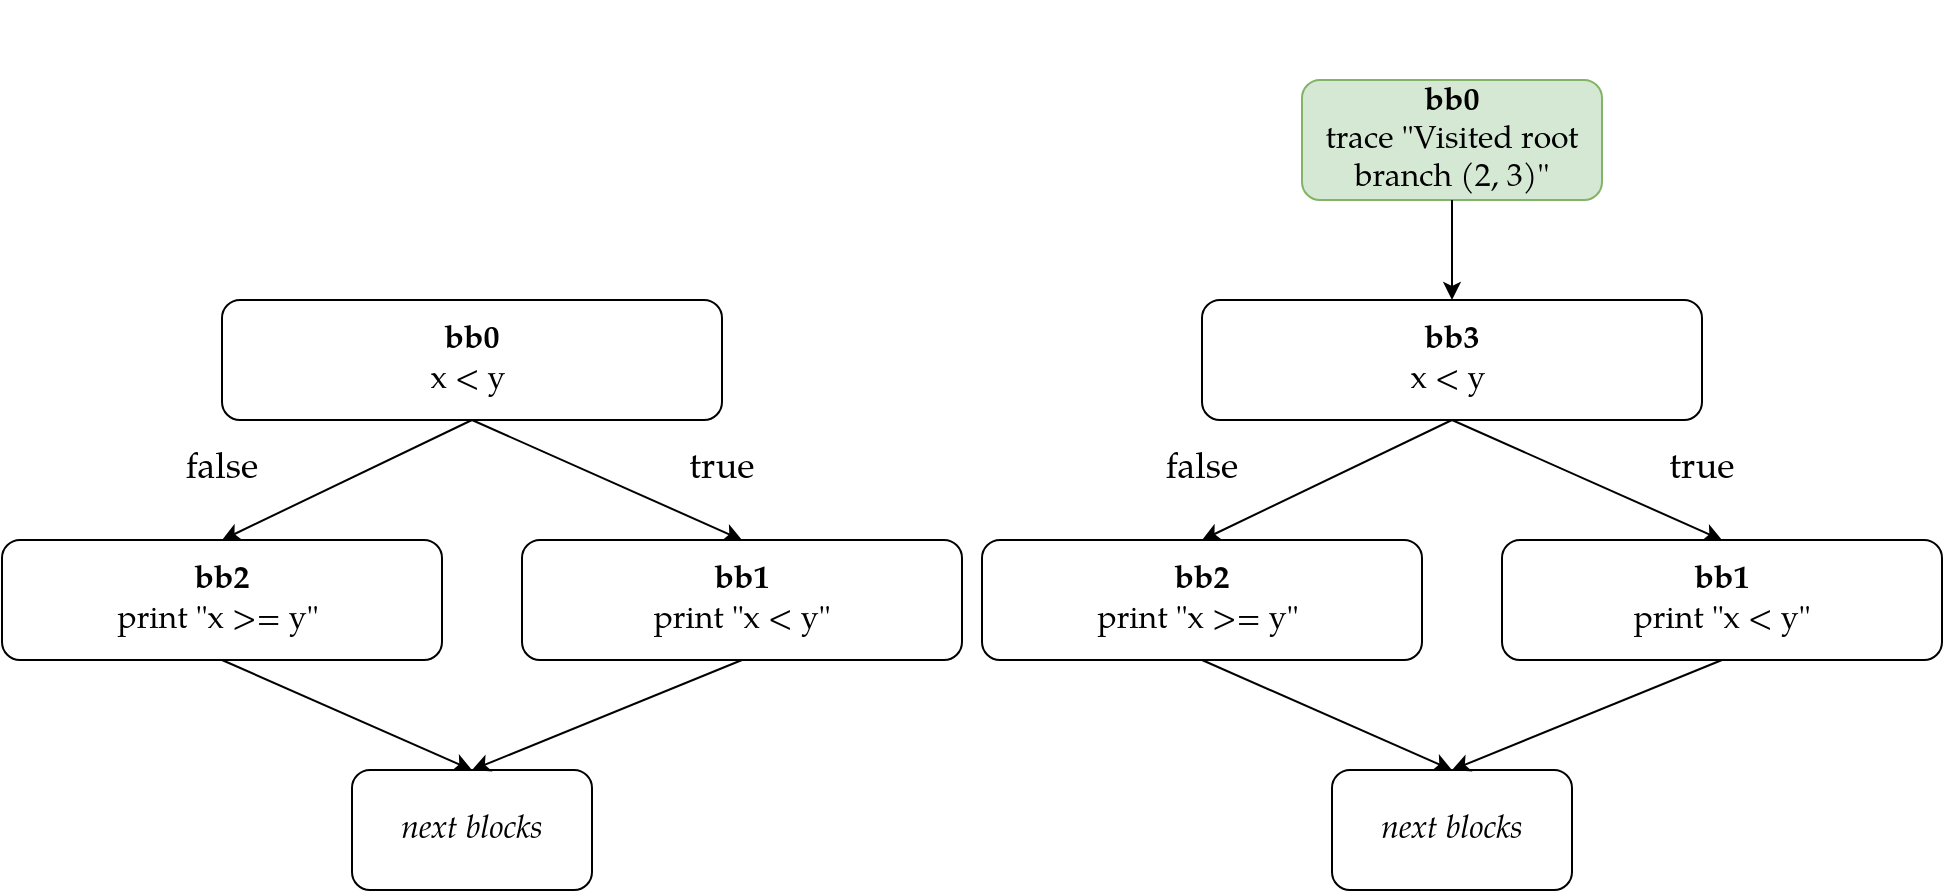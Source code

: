 <mxfile version="16.5.1" type="device"><diagram id="mtKesNsxuVSY4DAXMG3T" name="Page-1"><mxGraphModel dx="1933" dy="997" grid="1" gridSize="10" guides="1" tooltips="1" connect="1" arrows="1" fold="1" page="1" pageScale="1" pageWidth="827" pageHeight="1169" math="0" shadow="0"><root><mxCell id="0"/><mxCell id="1" parent="0"/><mxCell id="v6j9mXJMksomTZe7uBYo-1" value="&lt;font size=&quot;3&quot;&gt;&lt;b&gt;bb0&lt;/b&gt;&lt;br&gt;trace &quot;Visited root branch (2, 3)&quot;&lt;br&gt;&lt;/font&gt;" style="rounded=1;whiteSpace=wrap;html=1;fillColor=#d5e8d4;strokeColor=#82b366;fontFamily=TeX Gyre Pagella;" parent="1" vertex="1"><mxGeometry x="40" y="180" width="150" height="60" as="geometry"/></mxCell><mxCell id="v6j9mXJMksomTZe7uBYo-3" value="" style="endArrow=classic;html=1;rounded=0;fontSize=18;exitX=0.5;exitY=1;exitDx=0;exitDy=0;entryX=0.5;entryY=0;entryDx=0;entryDy=0;fontFamily=TeX Gyre Pagella;" parent="1" source="v6j9mXJMksomTZe7uBYo-1" target="v6j9mXJMksomTZe7uBYo-17" edge="1"><mxGeometry width="50" height="50" relative="1" as="geometry"><mxPoint x="140" y="440" as="sourcePoint"/><mxPoint x="135" y="320" as="targetPoint"/></mxGeometry></mxCell><mxCell id="v6j9mXJMksomTZe7uBYo-12" value="&lt;font size=&quot;3&quot;&gt;&lt;i&gt;next blocks&lt;/i&gt;&lt;br&gt;&lt;/font&gt;" style="rounded=1;whiteSpace=wrap;html=1;fontFamily=TeX Gyre Pagella;" parent="1" vertex="1"><mxGeometry x="55" y="525" width="120" height="60" as="geometry"/></mxCell><mxCell id="v6j9mXJMksomTZe7uBYo-13" value="" style="endArrow=classic;html=1;rounded=0;fontSize=18;exitX=0.5;exitY=1;exitDx=0;exitDy=0;entryX=0.5;entryY=0;entryDx=0;entryDy=0;fontFamily=TeX Gyre Pagella;" parent="1" source="v6j9mXJMksomTZe7uBYo-17" target="v6j9mXJMksomTZe7uBYo-18" edge="1"><mxGeometry width="50" height="50" relative="1" as="geometry"><mxPoint x="135" y="380" as="sourcePoint"/><mxPoint x="135" y="450" as="targetPoint"/></mxGeometry></mxCell><mxCell id="v6j9mXJMksomTZe7uBYo-17" value="&lt;font size=&quot;3&quot;&gt;&lt;b&gt;bb3&lt;/b&gt;&lt;br&gt;x &amp;lt; y&amp;nbsp;&lt;br&gt;&lt;/font&gt;" style="rounded=1;whiteSpace=wrap;html=1;fontFamily=TeX Gyre Pagella;" parent="1" vertex="1"><mxGeometry x="-10" y="290" width="250" height="60" as="geometry"/></mxCell><mxCell id="v6j9mXJMksomTZe7uBYo-18" value="&lt;font size=&quot;3&quot;&gt;&lt;b&gt;bb2&lt;/b&gt;&lt;br&gt;print &quot;x &amp;gt;= y&quot;&amp;nbsp;&lt;br&gt;&lt;/font&gt;" style="rounded=1;whiteSpace=wrap;html=1;fontFamily=TeX Gyre Pagella;" parent="1" vertex="1"><mxGeometry x="-120" y="410" width="220" height="60" as="geometry"/></mxCell><mxCell id="v6j9mXJMksomTZe7uBYo-19" value="" style="endArrow=classic;html=1;rounded=0;fontSize=18;exitX=0.5;exitY=1;exitDx=0;exitDy=0;entryX=0.5;entryY=0;entryDx=0;entryDy=0;fontFamily=TeX Gyre Pagella;" parent="1" source="v6j9mXJMksomTZe7uBYo-18" target="v6j9mXJMksomTZe7uBYo-12" edge="1"><mxGeometry width="50" height="50" relative="1" as="geometry"><mxPoint x="-70" y="680" as="sourcePoint"/><mxPoint x="115" y="525" as="targetPoint"/></mxGeometry></mxCell><mxCell id="v6j9mXJMksomTZe7uBYo-23" value="" style="rounded=0;whiteSpace=wrap;html=1;fontSize=18;fillColor=none;strokeColor=none;fontFamily=TeX Gyre Pagella;" parent="1" vertex="1"><mxGeometry x="200" y="140" width="120" height="10" as="geometry"/></mxCell><mxCell id="s0v0_Ke3-0rXSa0jnAtA-2" value="&lt;font size=&quot;3&quot;&gt;&lt;b&gt;bb1&lt;/b&gt;&lt;br&gt;print &quot;x &amp;lt; y&quot;&lt;br&gt;&lt;/font&gt;" style="rounded=1;whiteSpace=wrap;html=1;fontFamily=TeX Gyre Pagella;" parent="1" vertex="1"><mxGeometry x="140" y="410" width="220" height="60" as="geometry"/></mxCell><mxCell id="s0v0_Ke3-0rXSa0jnAtA-3" value="" style="endArrow=classic;html=1;rounded=0;fontSize=18;exitX=0.5;exitY=1;exitDx=0;exitDy=0;entryX=0.5;entryY=0;entryDx=0;entryDy=0;fontFamily=TeX Gyre Pagella;" parent="1" source="v6j9mXJMksomTZe7uBYo-17" target="s0v0_Ke3-0rXSa0jnAtA-2" edge="1"><mxGeometry width="50" height="50" relative="1" as="geometry"><mxPoint x="440" y="440" as="sourcePoint"/><mxPoint x="490" y="390" as="targetPoint"/></mxGeometry></mxCell><mxCell id="s0v0_Ke3-0rXSa0jnAtA-4" value="false" style="text;html=1;strokeColor=none;fillColor=none;align=center;verticalAlign=middle;whiteSpace=wrap;rounded=0;fontSize=18;fontFamily=TeX Gyre Pagella;" parent="1" vertex="1"><mxGeometry x="-40" y="360" width="60" height="30" as="geometry"/></mxCell><mxCell id="s0v0_Ke3-0rXSa0jnAtA-5" value="true" style="text;html=1;strokeColor=none;fillColor=none;align=center;verticalAlign=middle;whiteSpace=wrap;rounded=0;fontSize=18;fontFamily=TeX Gyre Pagella;" parent="1" vertex="1"><mxGeometry x="210" y="360" width="60" height="30" as="geometry"/></mxCell><mxCell id="s0v0_Ke3-0rXSa0jnAtA-6" value="" style="endArrow=classic;html=1;rounded=0;fontSize=18;exitX=0.5;exitY=1;exitDx=0;exitDy=0;entryX=0.5;entryY=0;entryDx=0;entryDy=0;fontFamily=TeX Gyre Pagella;" parent="1" source="s0v0_Ke3-0rXSa0jnAtA-2" target="v6j9mXJMksomTZe7uBYo-12" edge="1"><mxGeometry width="50" height="50" relative="1" as="geometry"><mxPoint x="210" y="650" as="sourcePoint"/><mxPoint x="260" y="600" as="targetPoint"/></mxGeometry></mxCell><mxCell id="q80jvsXbF7F5Jzxo86wh-1" value="" style="rounded=0;whiteSpace=wrap;html=1;fillColor=none;strokeColor=none;fontFamily=TeX Gyre Pagella;" parent="1" vertex="1"><mxGeometry x="55" y="160" width="120" height="10" as="geometry"/></mxCell><mxCell id="Cor1nFBbsyVssN0_zUNe-3" value="&lt;font size=&quot;3&quot;&gt;&lt;i&gt;next blocks&lt;/i&gt;&lt;br&gt;&lt;/font&gt;" style="rounded=1;whiteSpace=wrap;html=1;fontFamily=TeX Gyre Pagella;" vertex="1" parent="1"><mxGeometry x="-435" y="525" width="120" height="60" as="geometry"/></mxCell><mxCell id="Cor1nFBbsyVssN0_zUNe-4" value="" style="endArrow=classic;html=1;rounded=0;fontSize=18;exitX=0.5;exitY=1;exitDx=0;exitDy=0;entryX=0.5;entryY=0;entryDx=0;entryDy=0;fontFamily=TeX Gyre Pagella;" edge="1" parent="1" source="Cor1nFBbsyVssN0_zUNe-5" target="Cor1nFBbsyVssN0_zUNe-6"><mxGeometry width="50" height="50" relative="1" as="geometry"><mxPoint x="-355" y="380" as="sourcePoint"/><mxPoint x="-355" y="450" as="targetPoint"/></mxGeometry></mxCell><mxCell id="Cor1nFBbsyVssN0_zUNe-5" value="&lt;font size=&quot;3&quot;&gt;&lt;b&gt;bb0&lt;/b&gt;&lt;br&gt;x &amp;lt; y&amp;nbsp;&lt;br&gt;&lt;/font&gt;" style="rounded=1;whiteSpace=wrap;html=1;fontFamily=TeX Gyre Pagella;" vertex="1" parent="1"><mxGeometry x="-500" y="290" width="250" height="60" as="geometry"/></mxCell><mxCell id="Cor1nFBbsyVssN0_zUNe-6" value="&lt;font size=&quot;3&quot;&gt;&lt;b&gt;bb2&lt;/b&gt;&lt;br&gt;print &quot;x &amp;gt;= y&quot;&amp;nbsp;&lt;br&gt;&lt;/font&gt;" style="rounded=1;whiteSpace=wrap;html=1;fontFamily=TeX Gyre Pagella;" vertex="1" parent="1"><mxGeometry x="-610" y="410" width="220" height="60" as="geometry"/></mxCell><mxCell id="Cor1nFBbsyVssN0_zUNe-7" value="" style="endArrow=classic;html=1;rounded=0;fontSize=18;exitX=0.5;exitY=1;exitDx=0;exitDy=0;entryX=0.5;entryY=0;entryDx=0;entryDy=0;fontFamily=TeX Gyre Pagella;" edge="1" parent="1" source="Cor1nFBbsyVssN0_zUNe-6" target="Cor1nFBbsyVssN0_zUNe-3"><mxGeometry width="50" height="50" relative="1" as="geometry"><mxPoint x="-560" y="680" as="sourcePoint"/><mxPoint x="-375" y="525" as="targetPoint"/></mxGeometry></mxCell><mxCell id="Cor1nFBbsyVssN0_zUNe-8" value="&lt;font size=&quot;3&quot;&gt;&lt;b&gt;bb1&lt;/b&gt;&lt;br&gt;print &quot;x &amp;lt; y&quot;&lt;br&gt;&lt;/font&gt;" style="rounded=1;whiteSpace=wrap;html=1;fontFamily=TeX Gyre Pagella;" vertex="1" parent="1"><mxGeometry x="-350" y="410" width="220" height="60" as="geometry"/></mxCell><mxCell id="Cor1nFBbsyVssN0_zUNe-9" value="" style="endArrow=classic;html=1;rounded=0;fontSize=18;exitX=0.5;exitY=1;exitDx=0;exitDy=0;entryX=0.5;entryY=0;entryDx=0;entryDy=0;fontFamily=TeX Gyre Pagella;" edge="1" parent="1" source="Cor1nFBbsyVssN0_zUNe-5" target="Cor1nFBbsyVssN0_zUNe-8"><mxGeometry width="50" height="50" relative="1" as="geometry"><mxPoint x="-50" y="440" as="sourcePoint"/><mxPoint y="390" as="targetPoint"/></mxGeometry></mxCell><mxCell id="Cor1nFBbsyVssN0_zUNe-10" value="false" style="text;html=1;strokeColor=none;fillColor=none;align=center;verticalAlign=middle;whiteSpace=wrap;rounded=0;fontSize=18;fontFamily=TeX Gyre Pagella;" vertex="1" parent="1"><mxGeometry x="-530" y="360" width="60" height="30" as="geometry"/></mxCell><mxCell id="Cor1nFBbsyVssN0_zUNe-11" value="true" style="text;html=1;strokeColor=none;fillColor=none;align=center;verticalAlign=middle;whiteSpace=wrap;rounded=0;fontSize=18;fontFamily=TeX Gyre Pagella;" vertex="1" parent="1"><mxGeometry x="-280" y="360" width="60" height="30" as="geometry"/></mxCell><mxCell id="Cor1nFBbsyVssN0_zUNe-12" value="" style="endArrow=classic;html=1;rounded=0;fontSize=18;exitX=0.5;exitY=1;exitDx=0;exitDy=0;entryX=0.5;entryY=0;entryDx=0;entryDy=0;fontFamily=TeX Gyre Pagella;" edge="1" parent="1" source="Cor1nFBbsyVssN0_zUNe-8" target="Cor1nFBbsyVssN0_zUNe-3"><mxGeometry width="50" height="50" relative="1" as="geometry"><mxPoint x="-280" y="650" as="sourcePoint"/><mxPoint x="-230" y="600" as="targetPoint"/></mxGeometry></mxCell><mxCell id="Cor1nFBbsyVssN0_zUNe-13" value="" style="rounded=0;whiteSpace=wrap;html=1;fillColor=none;strokeColor=none;fontFamily=TeX Gyre Pagella;" vertex="1" parent="1"><mxGeometry x="-435" y="160" width="120" height="10" as="geometry"/></mxCell></root></mxGraphModel></diagram></mxfile>